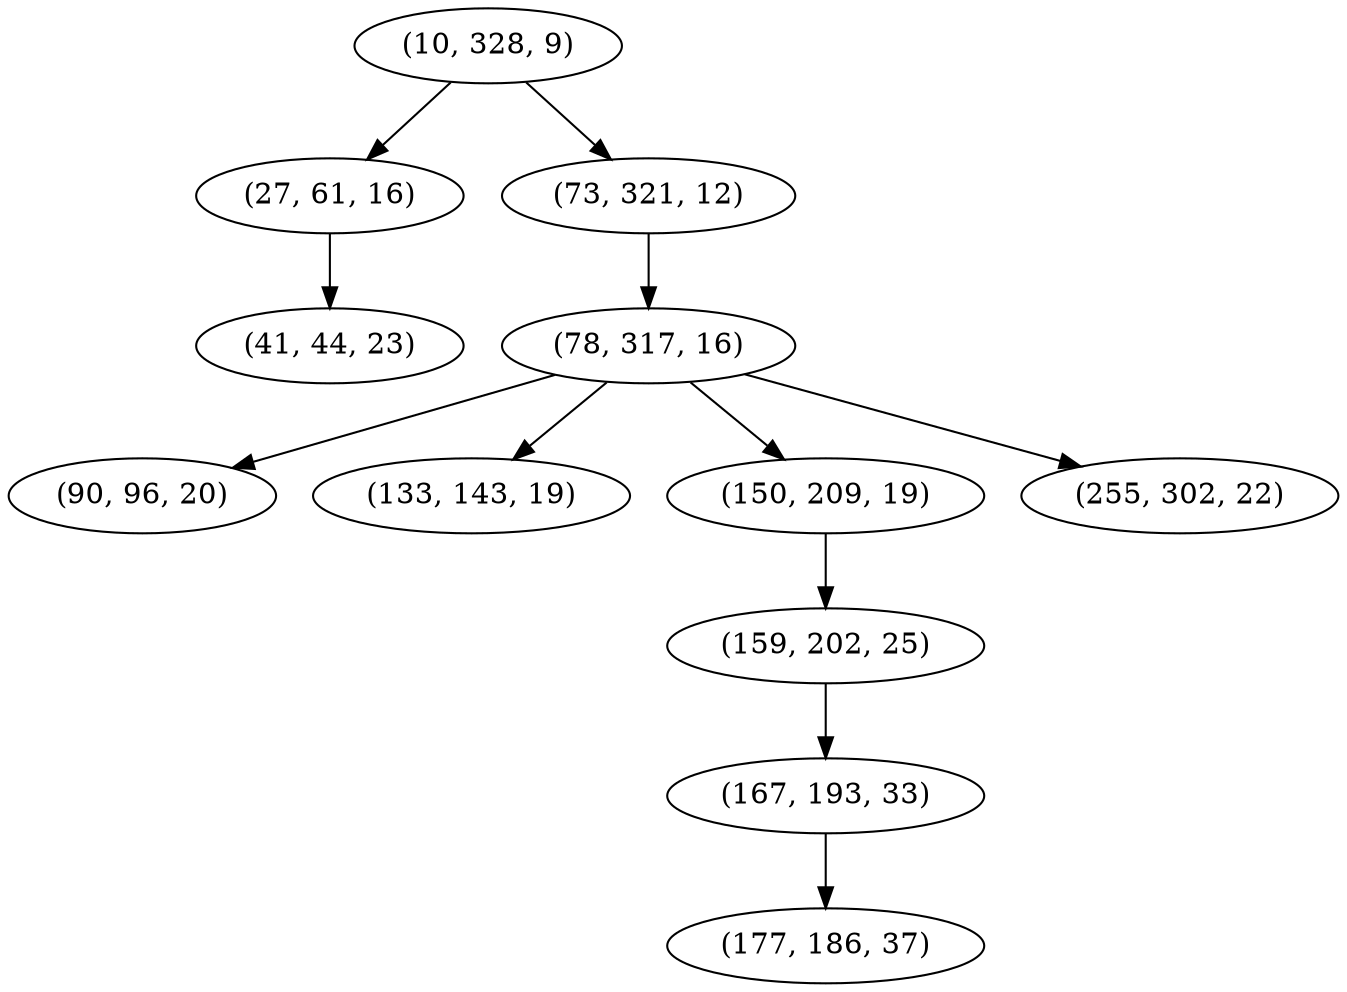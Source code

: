 digraph tree {
    "(10, 328, 9)";
    "(27, 61, 16)";
    "(41, 44, 23)";
    "(73, 321, 12)";
    "(78, 317, 16)";
    "(90, 96, 20)";
    "(133, 143, 19)";
    "(150, 209, 19)";
    "(159, 202, 25)";
    "(167, 193, 33)";
    "(177, 186, 37)";
    "(255, 302, 22)";
    "(10, 328, 9)" -> "(27, 61, 16)";
    "(10, 328, 9)" -> "(73, 321, 12)";
    "(27, 61, 16)" -> "(41, 44, 23)";
    "(73, 321, 12)" -> "(78, 317, 16)";
    "(78, 317, 16)" -> "(90, 96, 20)";
    "(78, 317, 16)" -> "(133, 143, 19)";
    "(78, 317, 16)" -> "(150, 209, 19)";
    "(78, 317, 16)" -> "(255, 302, 22)";
    "(150, 209, 19)" -> "(159, 202, 25)";
    "(159, 202, 25)" -> "(167, 193, 33)";
    "(167, 193, 33)" -> "(177, 186, 37)";
}
